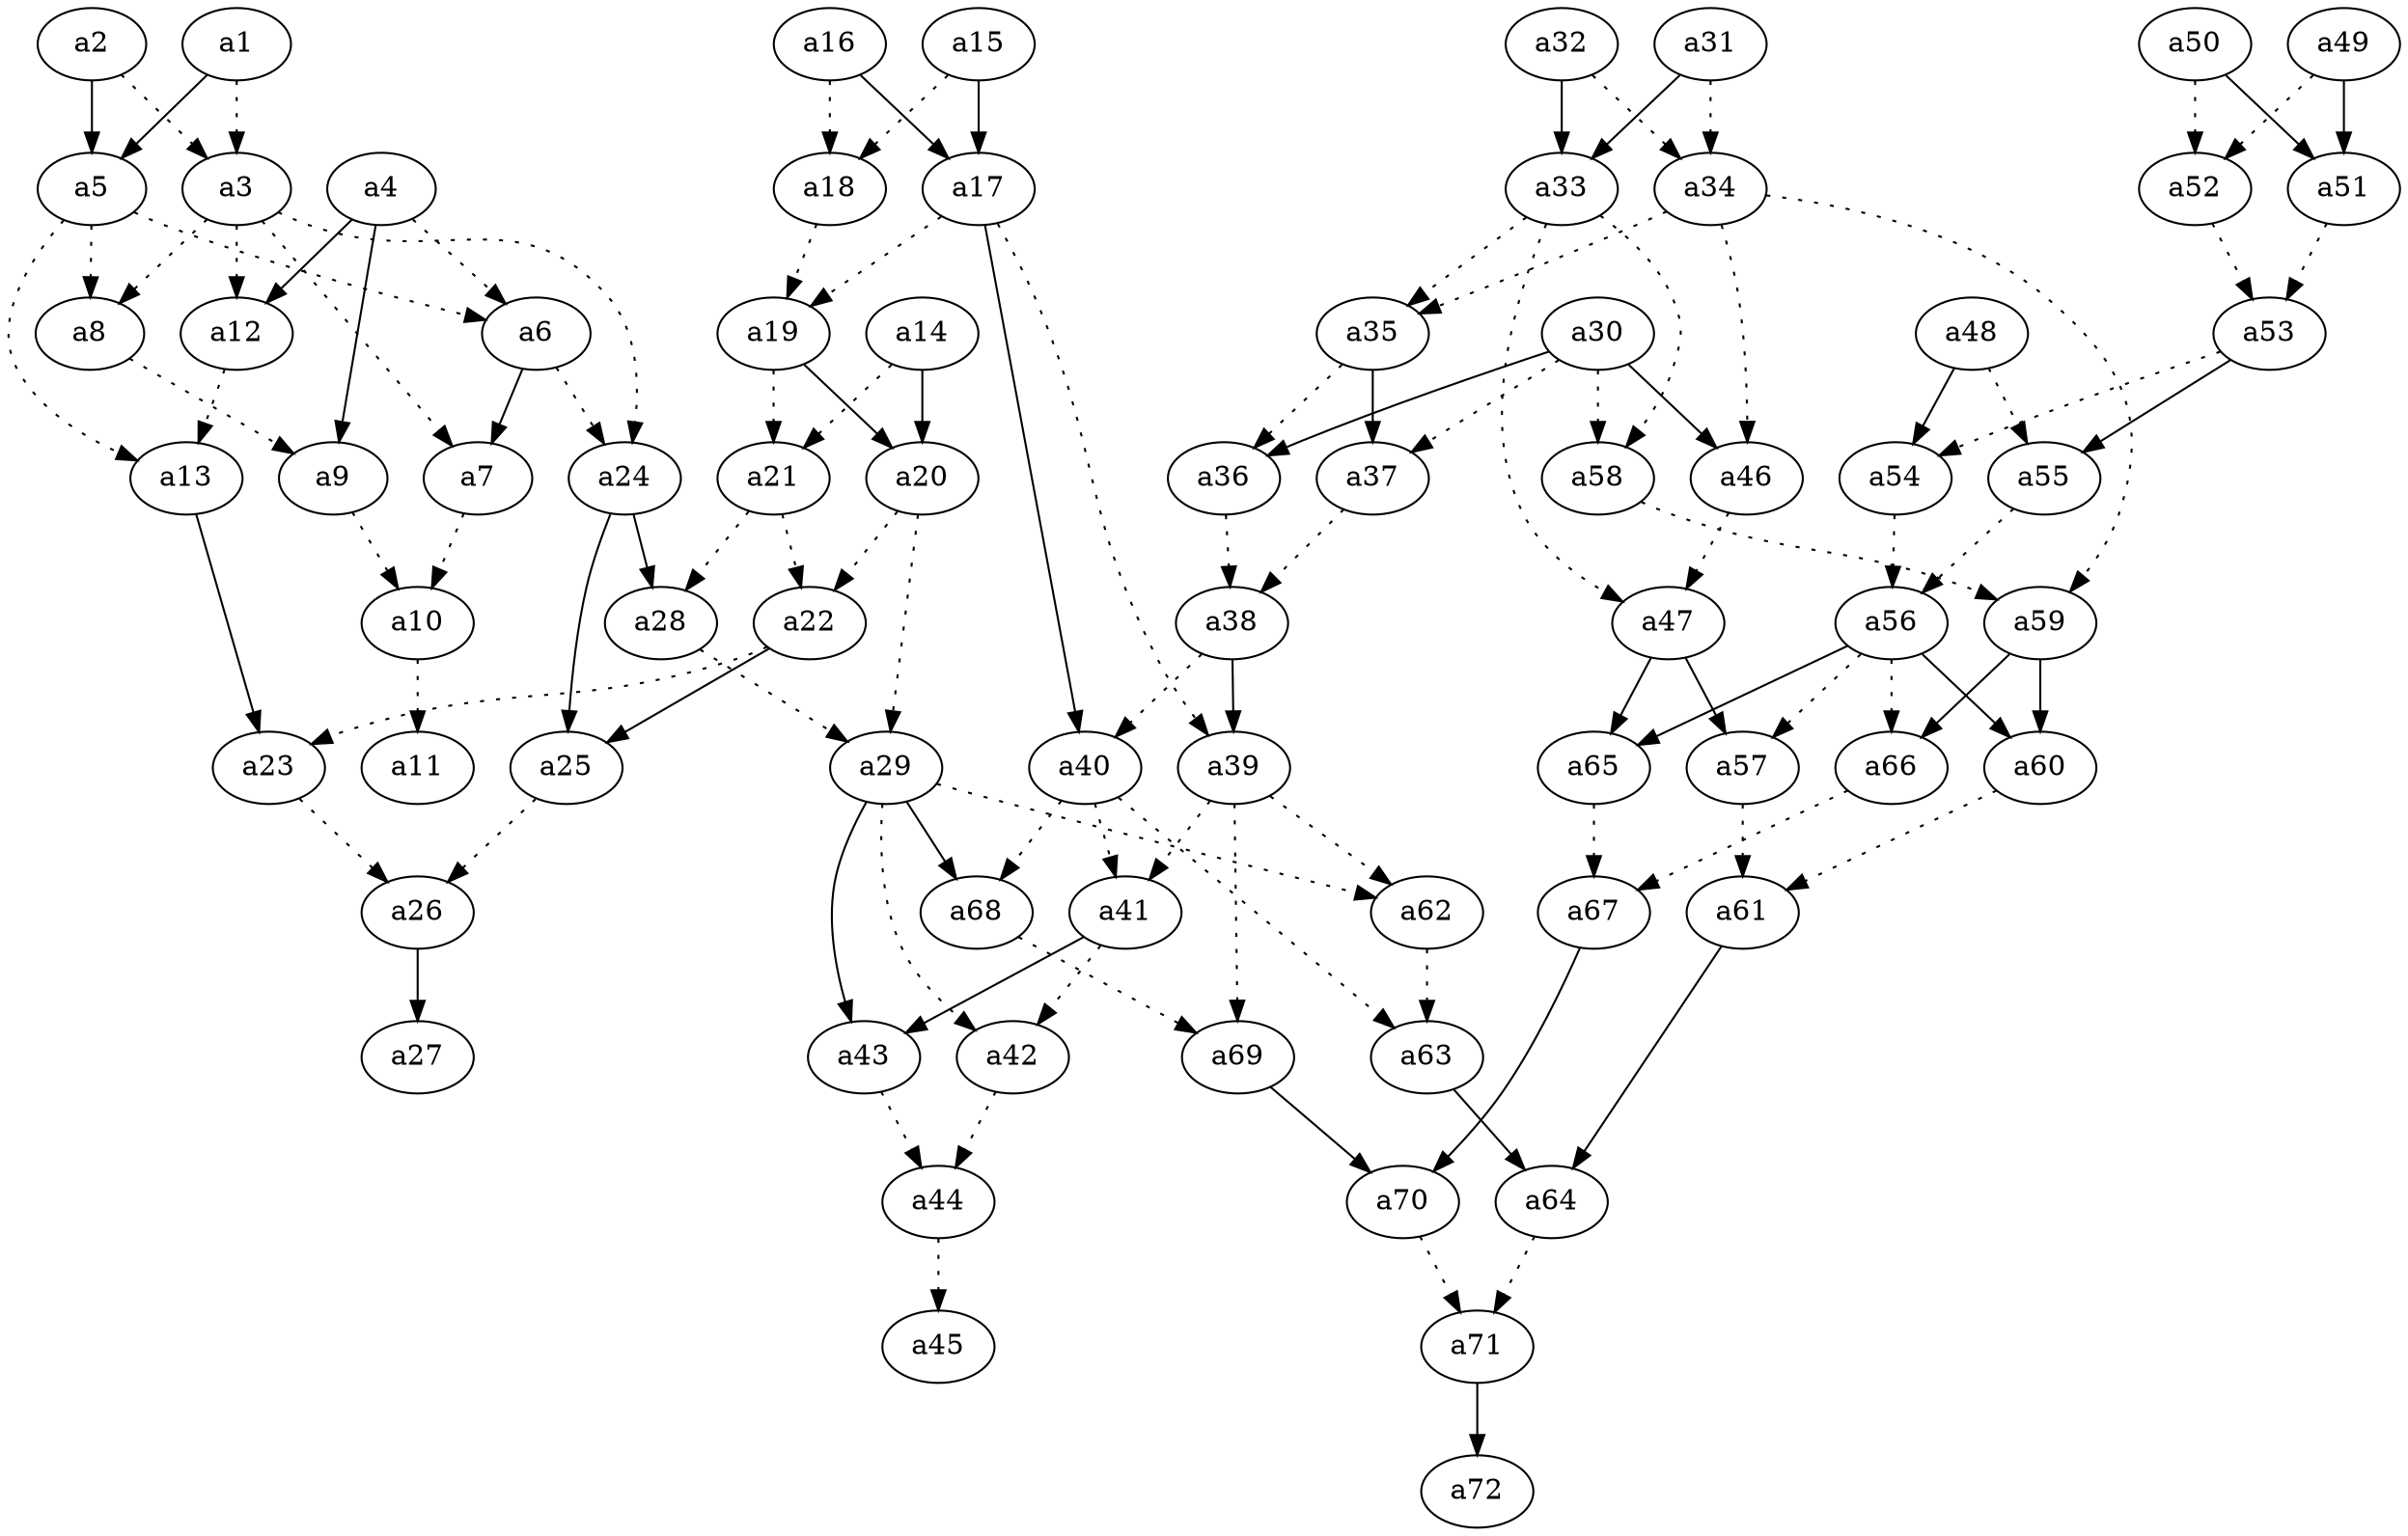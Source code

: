 digraph G1 {
 a1 ->  a3[ label=""  ,style=dotted,color= "black"];
 a2 ->  a3[ label=""  ,style=dotted,color= "black"];
 a1 ->  a5[ label="" ,color= "black"];
 a2 ->  a5[ label="" ,color= "black"];
 a4 ->  a6[ label=""  ,style=dotted,color= "black"];
 a5 ->  a6[ label=""  ,style=dotted,color= "black"];
 a3 ->  a7[ label=""  ,style=dotted,color= "black"];
 a6 ->  a7[ label="" ,color= "black"];
 a3 ->  a8[ label=""  ,style=dotted,color= "black"];
 a5 ->  a8[ label=""  ,style=dotted,color= "black"];
 a4 ->  a9[ label="" ,color= "black"];
 a8 ->  a9[ label=""  ,style=dotted,color= "black"];
 a7 ->  a10[ label=""  ,style=dotted,color= "black"];
 a9 ->  a10[ label=""  ,style=dotted,color= "black"];
 a10 ->  a11[ label=""  ,style=dotted,color= "black"];
 a3 ->  a12[ label=""  ,style=dotted,color= "black"];
 a4 ->  a12[ label="" ,color= "black"];
 a5 ->  a13[ label=""  ,style=dotted,color= "black"];
 a12 ->  a13[ label=""  ,style=dotted,color= "black"];
 a15 ->  a17[ label="" ,color= "black"];
 a16 ->  a17[ label="" ,color= "black"];
 a15 ->  a18[ label=""  ,style=dotted,color= "black"];
 a16 ->  a18[ label=""  ,style=dotted,color= "black"];
 a17 ->  a19[ label=""  ,style=dotted,color= "black"];
 a18 ->  a19[ label=""  ,style=dotted,color= "black"];
 a14 ->  a20[ label="" ,color= "black"];
 a19 ->  a20[ label="" ,color= "black"];
 a14 ->  a21[ label=""  ,style=dotted,color= "black"];
 a19 ->  a21[ label=""  ,style=dotted,color= "black"];
 a20 ->  a22[ label=""  ,style=dotted,color= "black"];
 a21 ->  a22[ label=""  ,style=dotted,color= "black"];
 a13 ->  a23[ label="" ,color= "black"];
 a22 ->  a23[ label=""  ,style=dotted,color= "black"];
 a3 ->  a24[ label=""  ,style=dotted,color= "black"];
 a6 ->  a24[ label=""  ,style=dotted,color= "black"];
 a22 ->  a25[ label="" ,color= "black"];
 a24 ->  a25[ label="" ,color= "black"];
 a23 ->  a26[ label=""  ,style=dotted,color= "black"];
 a25 ->  a26[ label=""  ,style=dotted,color= "black"];
 a26 ->  a27[ label="" ,color= "black"];
 a21 ->  a28[ label=""  ,style=dotted,color= "black"];
 a24 ->  a28[ label="" ,color= "black"];
 a20 ->  a29[ label=""  ,style=dotted,color= "black"];
 a28 ->  a29[ label=""  ,style=dotted,color= "black"];
 a31 ->  a33[ label="" ,color= "black"];
 a32 ->  a33[ label="" ,color= "black"];
 a31 ->  a34[ label=""  ,style=dotted,color= "black"];
 a32 ->  a34[ label=""  ,style=dotted,color= "black"];
 a33 ->  a35[ label=""  ,style=dotted,color= "black"];
 a34 ->  a35[ label=""  ,style=dotted,color= "black"];
 a30 ->  a36[ label="" ,color= "black"];
 a35 ->  a36[ label=""  ,style=dotted,color= "black"];
 a30 ->  a37[ label=""  ,style=dotted,color= "black"];
 a35 ->  a37[ label="" ,color= "black"];
 a36 ->  a38[ label=""  ,style=dotted,color= "black"];
 a37 ->  a38[ label=""  ,style=dotted,color= "black"];
 a17 ->  a39[ label=""  ,style=dotted,color= "black"];
 a38 ->  a39[ label="" ,color= "black"];
 a17 ->  a40[ label="" ,color= "black"];
 a38 ->  a40[ label=""  ,style=dotted,color= "black"];
 a39 ->  a41[ label=""  ,style=dotted,color= "black"];
 a40 ->  a41[ label=""  ,style=dotted,color= "black"];
 a29 ->  a42[ label=""  ,style=dotted,color= "black"];
 a41 ->  a42[ label=""  ,style=dotted,color= "black"];
 a29 ->  a43[ label="" ,color= "black"];
 a41 ->  a43[ label="" ,color= "black"];
 a42 ->  a44[ label=""  ,style=dotted,color= "black"];
 a43 ->  a44[ label=""  ,style=dotted,color= "black"];
 a44 ->  a45[ label=""  ,style=dotted,color= "black"];
 a30 ->  a46[ label="" ,color= "black"];
 a34 ->  a46[ label=""  ,style=dotted,color= "black"];
 a33 ->  a47[ label=""  ,style=dotted,color= "black"];
 a46 ->  a47[ label=""  ,style=dotted,color= "black"];
 a49 ->  a51[ label="" ,color= "black"];
 a50 ->  a51[ label="" ,color= "black"];
 a49 ->  a52[ label=""  ,style=dotted,color= "black"];
 a50 ->  a52[ label=""  ,style=dotted,color= "black"];
 a51 ->  a53[ label=""  ,style=dotted,color= "black"];
 a52 ->  a53[ label=""  ,style=dotted,color= "black"];
 a48 ->  a54[ label="" ,color= "black"];
 a53 ->  a54[ label=""  ,style=dotted,color= "black"];
 a48 ->  a55[ label=""  ,style=dotted,color= "black"];
 a53 ->  a55[ label="" ,color= "black"];
 a54 ->  a56[ label=""  ,style=dotted,color= "black"];
 a55 ->  a56[ label=""  ,style=dotted,color= "black"];
 a47 ->  a57[ label="" ,color= "black"];
 a56 ->  a57[ label=""  ,style=dotted,color= "black"];
 a30 ->  a58[ label=""  ,style=dotted,color= "black"];
 a33 ->  a58[ label=""  ,style=dotted,color= "black"];
 a34 ->  a59[ label=""  ,style=dotted,color= "black"];
 a58 ->  a59[ label=""  ,style=dotted,color= "black"];
 a56 ->  a60[ label="" ,color= "black"];
 a59 ->  a60[ label="" ,color= "black"];
 a57 ->  a61[ label=""  ,style=dotted,color= "black"];
 a60 ->  a61[ label=""  ,style=dotted,color= "black"];
 a29 ->  a62[ label=""  ,style=dotted,color= "black"];
 a39 ->  a62[ label=""  ,style=dotted,color= "black"];
 a40 ->  a63[ label=""  ,style=dotted,color= "black"];
 a62 ->  a63[ label=""  ,style=dotted,color= "black"];
 a61 ->  a64[ label="" ,color= "black"];
 a63 ->  a64[ label="" ,color= "black"];
 a47 ->  a65[ label="" ,color= "black"];
 a56 ->  a65[ label="" ,color= "black"];
 a56 ->  a66[ label=""  ,style=dotted,color= "black"];
 a59 ->  a66[ label="" ,color= "black"];
 a65 ->  a67[ label=""  ,style=dotted,color= "black"];
 a66 ->  a67[ label=""  ,style=dotted,color= "black"];
 a29 ->  a68[ label="" ,color= "black"];
 a40 ->  a68[ label=""  ,style=dotted,color= "black"];
 a39 ->  a69[ label=""  ,style=dotted,color= "black"];
 a68 ->  a69[ label=""  ,style=dotted,color= "black"];
 a67 ->  a70[ label="" ,color= "black"];
 a69 ->  a70[ label="" ,color= "black"];
 a64 ->  a71[ label=""  ,style=dotted,color= "black"];
 a70 ->  a71[ label=""  ,style=dotted,color= "black"];
 a71 ->  a72[ label="" ,color= "black"];
}
